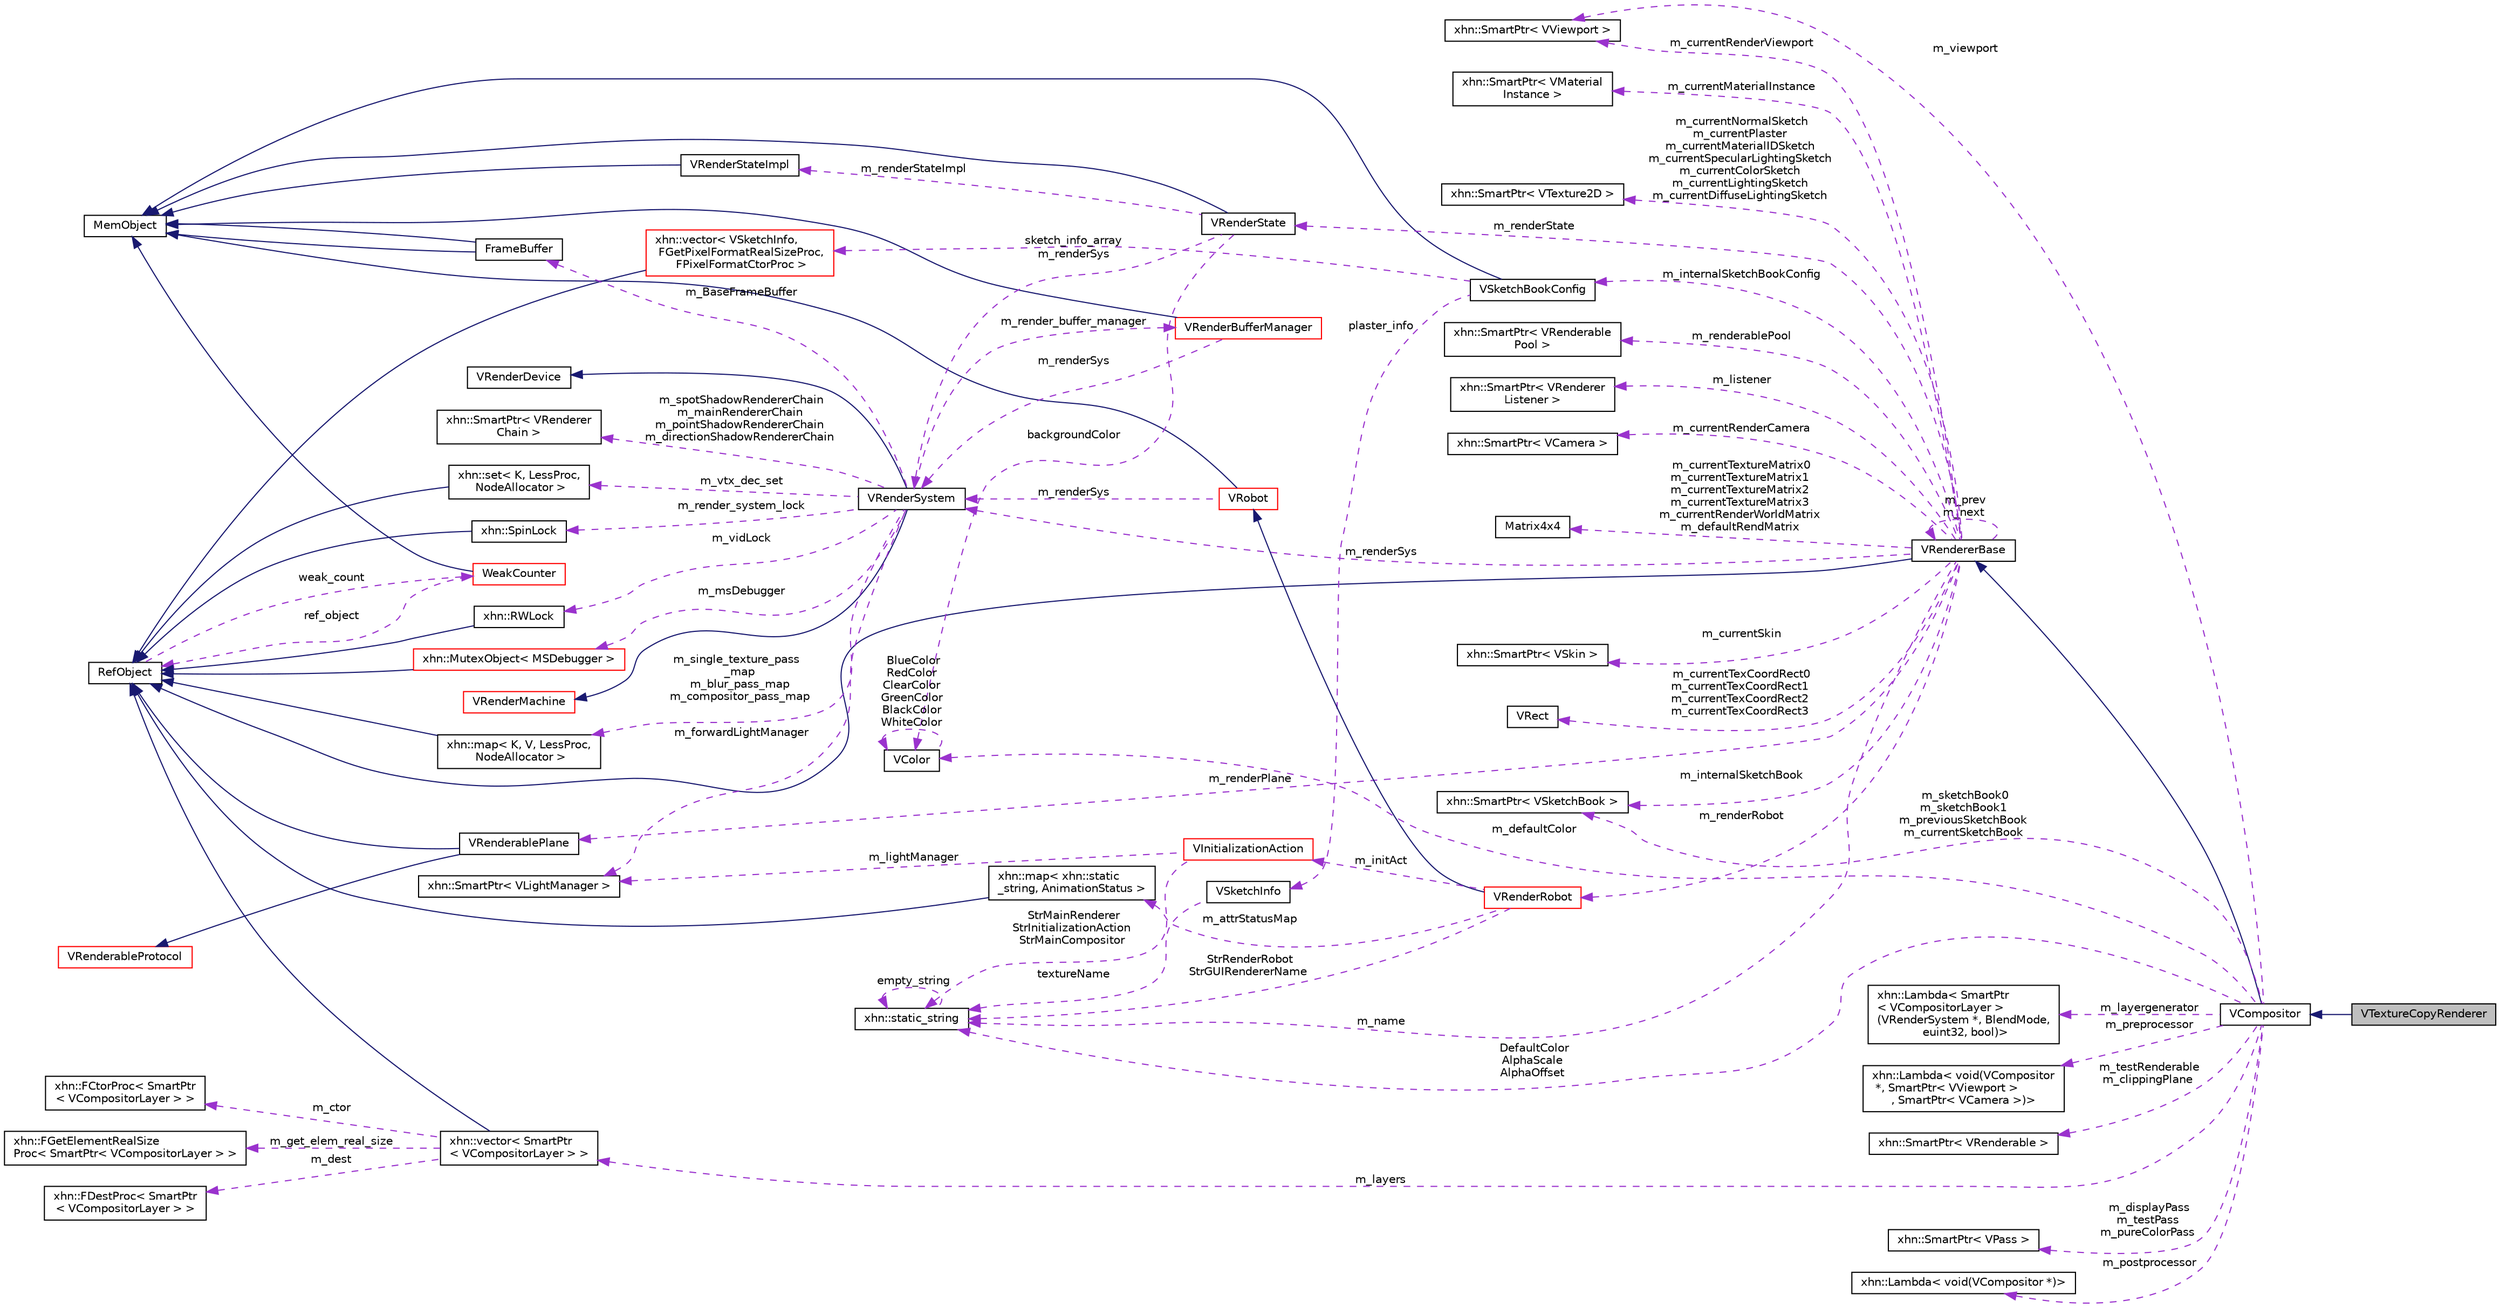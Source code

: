 digraph "VTextureCopyRenderer"
{
  edge [fontname="Helvetica",fontsize="10",labelfontname="Helvetica",labelfontsize="10"];
  node [fontname="Helvetica",fontsize="10",shape=record];
  rankdir="LR";
  Node1 [label="VTextureCopyRenderer",height=0.2,width=0.4,color="black", fillcolor="grey75", style="filled", fontcolor="black"];
  Node2 -> Node1 [dir="back",color="midnightblue",fontsize="10",style="solid",fontname="Helvetica"];
  Node2 [label="VCompositor",height=0.2,width=0.4,color="black", fillcolor="white", style="filled",URL="$class_v_compositor.html",tooltip="VCompositor 合成器 "];
  Node3 -> Node2 [dir="back",color="midnightblue",fontsize="10",style="solid",fontname="Helvetica"];
  Node3 [label="VRendererBase",height=0.2,width=0.4,color="black", fillcolor="white", style="filled",URL="$class_v_renderer_base.html",tooltip="VRendererBase 渲染器基类 "];
  Node4 -> Node3 [dir="back",color="midnightblue",fontsize="10",style="solid",fontname="Helvetica"];
  Node4 [label="RefObject",height=0.2,width=0.4,color="black", fillcolor="white", style="filled",URL="$class_ref_object.html"];
  Node5 -> Node4 [dir="back",color="darkorchid3",fontsize="10",style="dashed",label=" weak_count" ,fontname="Helvetica"];
  Node5 [label="WeakCounter",height=0.2,width=0.4,color="red", fillcolor="white", style="filled",URL="$class_weak_counter.html",tooltip="WeakCounter. "];
  Node6 -> Node5 [dir="back",color="midnightblue",fontsize="10",style="solid",fontname="Helvetica"];
  Node6 [label="MemObject",height=0.2,width=0.4,color="black", fillcolor="white", style="filled",URL="$class_mem_object.html"];
  Node4 -> Node5 [dir="back",color="darkorchid3",fontsize="10",style="dashed",label=" ref_object" ,fontname="Helvetica"];
  Node7 -> Node3 [dir="back",color="darkorchid3",fontsize="10",style="dashed",label=" m_renderPlane" ,fontname="Helvetica"];
  Node7 [label="VRenderablePlane",height=0.2,width=0.4,color="black", fillcolor="white", style="filled",URL="$class_v_renderable_plane.html",tooltip="VRenderablePlane 片状的Renderable. "];
  Node4 -> Node7 [dir="back",color="midnightblue",fontsize="10",style="solid",fontname="Helvetica"];
  Node8 -> Node7 [dir="back",color="midnightblue",fontsize="10",style="solid",fontname="Helvetica"];
  Node8 [label="VRenderableProtocol",height=0.2,width=0.4,color="red", fillcolor="white", style="filled",URL="$class_v_renderable_protocol.html",tooltip="VRenderableProtocol Renderable 协议 "];
  Node9 -> Node3 [dir="back",color="darkorchid3",fontsize="10",style="dashed",label=" m_renderSys" ,fontname="Helvetica"];
  Node9 [label="VRenderSystem",height=0.2,width=0.4,color="black", fillcolor="white", style="filled",URL="$class_v_render_system.html",tooltip="VRenderSystem 渲染系统 "];
  Node10 -> Node9 [dir="back",color="midnightblue",fontsize="10",style="solid",fontname="Helvetica"];
  Node10 [label="VRenderMachine",height=0.2,width=0.4,color="red", fillcolor="white", style="filled",URL="$class_v_render_machine.html"];
  Node11 -> Node9 [dir="back",color="midnightblue",fontsize="10",style="solid",fontname="Helvetica"];
  Node11 [label="VRenderDevice",height=0.2,width=0.4,color="black", fillcolor="white", style="filled",URL="$class_v_render_device.html"];
  Node12 -> Node9 [dir="back",color="darkorchid3",fontsize="10",style="dashed",label=" m_vidLock" ,fontname="Helvetica"];
  Node12 [label="xhn::RWLock",height=0.2,width=0.4,color="black", fillcolor="white", style="filled",URL="$classxhn_1_1_r_w_lock.html",tooltip="RWLock. "];
  Node4 -> Node12 [dir="back",color="midnightblue",fontsize="10",style="solid",fontname="Helvetica"];
  Node13 -> Node9 [dir="back",color="darkorchid3",fontsize="10",style="dashed",label=" m_render_buffer_manager" ,fontname="Helvetica"];
  Node13 [label="VRenderBufferManager",height=0.2,width=0.4,color="red", fillcolor="white", style="filled",URL="$class_v_render_buffer_manager.html",tooltip="VRenderBufferManager 渲染缓冲管理器 "];
  Node6 -> Node13 [dir="back",color="midnightblue",fontsize="10",style="solid",fontname="Helvetica"];
  Node9 -> Node13 [dir="back",color="darkorchid3",fontsize="10",style="dashed",label=" m_renderSys" ,fontname="Helvetica"];
  Node14 -> Node9 [dir="back",color="darkorchid3",fontsize="10",style="dashed",label=" m_BaseFrameBuffer" ,fontname="Helvetica"];
  Node14 [label="FrameBuffer",height=0.2,width=0.4,color="black", fillcolor="white", style="filled",URL="$class_frame_buffer.html",tooltip="FrameBuffer 帧缓冲 "];
  Node6 -> Node14 [dir="back",color="midnightblue",fontsize="10",style="solid",fontname="Helvetica"];
  Node6 -> Node14 [dir="back",color="midnightblue",fontsize="10",style="solid",fontname="Helvetica"];
  Node15 -> Node9 [dir="back",color="darkorchid3",fontsize="10",style="dashed",label=" m_msDebugger" ,fontname="Helvetica"];
  Node15 [label="xhn::MutexObject\< MSDebugger \>",height=0.2,width=0.4,color="red", fillcolor="white", style="filled",URL="$classxhn_1_1_mutex_object.html"];
  Node4 -> Node15 [dir="back",color="midnightblue",fontsize="10",style="solid",fontname="Helvetica"];
  Node16 -> Node9 [dir="back",color="darkorchid3",fontsize="10",style="dashed",label=" m_single_texture_pass\l_map\nm_blur_pass_map\nm_compositor_pass_map" ,fontname="Helvetica"];
  Node16 [label="xhn::map\< K, V, LessProc,\l NodeAllocator \>",height=0.2,width=0.4,color="black", fillcolor="white", style="filled",URL="$classxhn_1_1map.html"];
  Node4 -> Node16 [dir="back",color="midnightblue",fontsize="10",style="solid",fontname="Helvetica"];
  Node17 -> Node9 [dir="back",color="darkorchid3",fontsize="10",style="dashed",label=" m_vtx_dec_set" ,fontname="Helvetica"];
  Node17 [label="xhn::set\< K, LessProc,\l NodeAllocator \>",height=0.2,width=0.4,color="black", fillcolor="white", style="filled",URL="$classxhn_1_1set.html"];
  Node4 -> Node17 [dir="back",color="midnightblue",fontsize="10",style="solid",fontname="Helvetica"];
  Node18 -> Node9 [dir="back",color="darkorchid3",fontsize="10",style="dashed",label=" m_render_system_lock" ,fontname="Helvetica"];
  Node18 [label="xhn::SpinLock",height=0.2,width=0.4,color="black", fillcolor="white", style="filled",URL="$classxhn_1_1_spin_lock.html",tooltip="SpinLock. "];
  Node4 -> Node18 [dir="back",color="midnightblue",fontsize="10",style="solid",fontname="Helvetica"];
  Node19 -> Node9 [dir="back",color="darkorchid3",fontsize="10",style="dashed",label=" m_spotShadowRendererChain\nm_mainRendererChain\nm_pointShadowRendererChain\nm_directionShadowRendererChain" ,fontname="Helvetica"];
  Node19 [label="xhn::SmartPtr\< VRenderer\lChain \>",height=0.2,width=0.4,color="black", fillcolor="white", style="filled",URL="$classxhn_1_1_smart_ptr.html"];
  Node20 -> Node9 [dir="back",color="darkorchid3",fontsize="10",style="dashed",label=" m_forwardLightManager" ,fontname="Helvetica"];
  Node20 [label="xhn::SmartPtr\< VLightManager \>",height=0.2,width=0.4,color="black", fillcolor="white", style="filled",URL="$classxhn_1_1_smart_ptr.html"];
  Node21 -> Node3 [dir="back",color="darkorchid3",fontsize="10",style="dashed",label=" m_currentSkin" ,fontname="Helvetica"];
  Node21 [label="xhn::SmartPtr\< VSkin \>",height=0.2,width=0.4,color="black", fillcolor="white", style="filled",URL="$classxhn_1_1_smart_ptr.html"];
  Node22 -> Node3 [dir="back",color="darkorchid3",fontsize="10",style="dashed",label=" m_currentTexCoordRect0\nm_currentTexCoordRect1\nm_currentTexCoordRect2\nm_currentTexCoordRect3" ,fontname="Helvetica"];
  Node22 [label="VRect",height=0.2,width=0.4,color="black", fillcolor="white", style="filled",URL="$class_v_rect.html"];
  Node3 -> Node3 [dir="back",color="darkorchid3",fontsize="10",style="dashed",label=" m_prev\nm_next" ,fontname="Helvetica"];
  Node23 -> Node3 [dir="back",color="darkorchid3",fontsize="10",style="dashed",label=" m_internalSketchBookConfig" ,fontname="Helvetica"];
  Node23 [label="VSketchBookConfig",height=0.2,width=0.4,color="black", fillcolor="white", style="filled",URL="$struct_v_sketch_book_config.html"];
  Node6 -> Node23 [dir="back",color="midnightblue",fontsize="10",style="solid",fontname="Helvetica"];
  Node24 -> Node23 [dir="back",color="darkorchid3",fontsize="10",style="dashed",label=" plaster_info" ,fontname="Helvetica"];
  Node24 [label="VSketchInfo",height=0.2,width=0.4,color="black", fillcolor="white", style="filled",URL="$struct_v_sketch_info.html",tooltip="VSketchInfo. "];
  Node25 -> Node24 [dir="back",color="darkorchid3",fontsize="10",style="dashed",label=" textureName" ,fontname="Helvetica"];
  Node25 [label="xhn::static_string",height=0.2,width=0.4,color="black", fillcolor="white", style="filled",URL="$classxhn_1_1static__string.html"];
  Node25 -> Node25 [dir="back",color="darkorchid3",fontsize="10",style="dashed",label=" empty_string" ,fontname="Helvetica"];
  Node26 -> Node23 [dir="back",color="darkorchid3",fontsize="10",style="dashed",label=" sketch_info_array" ,fontname="Helvetica"];
  Node26 [label="xhn::vector\< VSketchInfo,\l FGetPixelFormatRealSizeProc,\l FPixelFormatCtorProc \>",height=0.2,width=0.4,color="red", fillcolor="white", style="filled",URL="$classxhn_1_1vector.html"];
  Node4 -> Node26 [dir="back",color="midnightblue",fontsize="10",style="solid",fontname="Helvetica"];
  Node27 -> Node3 [dir="back",color="darkorchid3",fontsize="10",style="dashed",label=" m_currentRenderViewport" ,fontname="Helvetica"];
  Node27 [label="xhn::SmartPtr\< VViewport \>",height=0.2,width=0.4,color="black", fillcolor="white", style="filled",URL="$classxhn_1_1_smart_ptr.html"];
  Node28 -> Node3 [dir="back",color="darkorchid3",fontsize="10",style="dashed",label=" m_currentMaterialInstance" ,fontname="Helvetica"];
  Node28 [label="xhn::SmartPtr\< VMaterial\lInstance \>",height=0.2,width=0.4,color="black", fillcolor="white", style="filled",URL="$classxhn_1_1_smart_ptr.html"];
  Node29 -> Node3 [dir="back",color="darkorchid3",fontsize="10",style="dashed",label=" m_internalSketchBook" ,fontname="Helvetica"];
  Node29 [label="xhn::SmartPtr\< VSketchBook \>",height=0.2,width=0.4,color="black", fillcolor="white", style="filled",URL="$classxhn_1_1_smart_ptr.html"];
  Node30 -> Node3 [dir="back",color="darkorchid3",fontsize="10",style="dashed",label=" m_renderState" ,fontname="Helvetica"];
  Node30 [label="VRenderState",height=0.2,width=0.4,color="black", fillcolor="white", style="filled",URL="$class_v_render_state.html",tooltip="VRenderState 渲染状态 "];
  Node6 -> Node30 [dir="back",color="midnightblue",fontsize="10",style="solid",fontname="Helvetica"];
  Node9 -> Node30 [dir="back",color="darkorchid3",fontsize="10",style="dashed",label=" m_renderSys" ,fontname="Helvetica"];
  Node31 -> Node30 [dir="back",color="darkorchid3",fontsize="10",style="dashed",label=" m_renderStateImpl" ,fontname="Helvetica"];
  Node31 [label="VRenderStateImpl",height=0.2,width=0.4,color="black", fillcolor="white", style="filled",URL="$class_v_render_state_impl.html"];
  Node6 -> Node31 [dir="back",color="midnightblue",fontsize="10",style="solid",fontname="Helvetica"];
  Node32 -> Node30 [dir="back",color="darkorchid3",fontsize="10",style="dashed",label=" backgroundColor" ,fontname="Helvetica"];
  Node32 [label="VColor",height=0.2,width=0.4,color="black", fillcolor="white", style="filled",URL="$class_v_color.html"];
  Node32 -> Node32 [dir="back",color="darkorchid3",fontsize="10",style="dashed",label=" BlueColor\nRedColor\nClearColor\nGreenColor\nBlackColor\nWhiteColor" ,fontname="Helvetica"];
  Node33 -> Node3 [dir="back",color="darkorchid3",fontsize="10",style="dashed",label=" m_currentNormalSketch\nm_currentPlaster\nm_currentMaterialIDSketch\nm_currentSpecularLightingSketch\nm_currentColorSketch\nm_currentLightingSketch\nm_currentDiffuseLightingSketch" ,fontname="Helvetica"];
  Node33 [label="xhn::SmartPtr\< VTexture2D \>",height=0.2,width=0.4,color="black", fillcolor="white", style="filled",URL="$classxhn_1_1_smart_ptr.html"];
  Node34 -> Node3 [dir="back",color="darkorchid3",fontsize="10",style="dashed",label=" m_renderablePool" ,fontname="Helvetica"];
  Node34 [label="xhn::SmartPtr\< VRenderable\lPool \>",height=0.2,width=0.4,color="black", fillcolor="white", style="filled",URL="$classxhn_1_1_smart_ptr.html"];
  Node35 -> Node3 [dir="back",color="darkorchid3",fontsize="10",style="dashed",label=" m_renderRobot" ,fontname="Helvetica"];
  Node35 [label="VRenderRobot",height=0.2,width=0.4,color="red", fillcolor="white", style="filled",URL="$class_v_render_robot.html",tooltip="VRenderRobot 渲染机器人 "];
  Node36 -> Node35 [dir="back",color="midnightblue",fontsize="10",style="solid",fontname="Helvetica"];
  Node36 [label="VRobot",height=0.2,width=0.4,color="red", fillcolor="white", style="filled",URL="$class_v_robot.html",tooltip="VRobot 机器人 "];
  Node6 -> Node36 [dir="back",color="midnightblue",fontsize="10",style="solid",fontname="Helvetica"];
  Node9 -> Node36 [dir="back",color="darkorchid3",fontsize="10",style="dashed",label=" m_renderSys" ,fontname="Helvetica"];
  Node37 -> Node35 [dir="back",color="darkorchid3",fontsize="10",style="dashed",label=" m_initAct" ,fontname="Helvetica"];
  Node37 [label="VInitializationAction",height=0.2,width=0.4,color="red", fillcolor="white", style="filled",URL="$class_v_initialization_action.html",tooltip="VInitializationAction 渲染引擎初始化动作 "];
  Node25 -> Node37 [dir="back",color="darkorchid3",fontsize="10",style="dashed",label=" StrMainRenderer\nStrInitializationAction\nStrMainCompositor" ,fontname="Helvetica"];
  Node20 -> Node37 [dir="back",color="darkorchid3",fontsize="10",style="dashed",label=" m_lightManager" ,fontname="Helvetica"];
  Node38 -> Node35 [dir="back",color="darkorchid3",fontsize="10",style="dashed",label=" m_attrStatusMap" ,fontname="Helvetica"];
  Node38 [label="xhn::map\< xhn::static\l_string, AnimationStatus \>",height=0.2,width=0.4,color="black", fillcolor="white", style="filled",URL="$classxhn_1_1map.html"];
  Node4 -> Node38 [dir="back",color="midnightblue",fontsize="10",style="solid",fontname="Helvetica"];
  Node25 -> Node35 [dir="back",color="darkorchid3",fontsize="10",style="dashed",label=" StrRenderRobot\nStrGUIRendererName" ,fontname="Helvetica"];
  Node39 -> Node3 [dir="back",color="darkorchid3",fontsize="10",style="dashed",label=" m_listener" ,fontname="Helvetica"];
  Node39 [label="xhn::SmartPtr\< VRenderer\lListener \>",height=0.2,width=0.4,color="black", fillcolor="white", style="filled",URL="$classxhn_1_1_smart_ptr.html"];
  Node40 -> Node3 [dir="back",color="darkorchid3",fontsize="10",style="dashed",label=" m_currentRenderCamera" ,fontname="Helvetica"];
  Node40 [label="xhn::SmartPtr\< VCamera \>",height=0.2,width=0.4,color="black", fillcolor="white", style="filled",URL="$classxhn_1_1_smart_ptr.html"];
  Node41 -> Node3 [dir="back",color="darkorchid3",fontsize="10",style="dashed",label=" m_currentTextureMatrix0\nm_currentTextureMatrix1\nm_currentTextureMatrix2\nm_currentTextureMatrix3\nm_currentRenderWorldMatrix\nm_defaultRendMatrix" ,fontname="Helvetica"];
  Node41 [label="Matrix4x4",height=0.2,width=0.4,color="black", fillcolor="white", style="filled",URL="$struct_matrix4x4.html"];
  Node25 -> Node3 [dir="back",color="darkorchid3",fontsize="10",style="dashed",label=" m_name" ,fontname="Helvetica"];
  Node42 -> Node2 [dir="back",color="darkorchid3",fontsize="10",style="dashed",label=" m_layergenerator" ,fontname="Helvetica"];
  Node42 [label="xhn::Lambda\< SmartPtr\l\< VCompositorLayer \>\l(VRenderSystem *, BlendMode,\l euint32, bool)\>",height=0.2,width=0.4,color="black", fillcolor="white", style="filled",URL="$classxhn_1_1_lambda.html"];
  Node43 -> Node2 [dir="back",color="darkorchid3",fontsize="10",style="dashed",label=" m_preprocessor" ,fontname="Helvetica"];
  Node43 [label="xhn::Lambda\< void(VCompositor\l *, SmartPtr\< VViewport \>\l, SmartPtr\< VCamera \>)\>",height=0.2,width=0.4,color="black", fillcolor="white", style="filled",URL="$classxhn_1_1_lambda.html"];
  Node44 -> Node2 [dir="back",color="darkorchid3",fontsize="10",style="dashed",label=" m_testRenderable\nm_clippingPlane" ,fontname="Helvetica"];
  Node44 [label="xhn::SmartPtr\< VRenderable \>",height=0.2,width=0.4,color="black", fillcolor="white", style="filled",URL="$classxhn_1_1_smart_ptr.html"];
  Node27 -> Node2 [dir="back",color="darkorchid3",fontsize="10",style="dashed",label=" m_viewport" ,fontname="Helvetica"];
  Node29 -> Node2 [dir="back",color="darkorchid3",fontsize="10",style="dashed",label=" m_sketchBook0\nm_sketchBook1\nm_previousSketchBook\nm_currentSketchBook" ,fontname="Helvetica"];
  Node45 -> Node2 [dir="back",color="darkorchid3",fontsize="10",style="dashed",label=" m_layers" ,fontname="Helvetica"];
  Node45 [label="xhn::vector\< SmartPtr\l\< VCompositorLayer \> \>",height=0.2,width=0.4,color="black", fillcolor="white", style="filled",URL="$classxhn_1_1vector.html"];
  Node4 -> Node45 [dir="back",color="midnightblue",fontsize="10",style="solid",fontname="Helvetica"];
  Node46 -> Node45 [dir="back",color="darkorchid3",fontsize="10",style="dashed",label=" m_dest" ,fontname="Helvetica"];
  Node46 [label="xhn::FDestProc\< SmartPtr\l\< VCompositorLayer \> \>",height=0.2,width=0.4,color="black", fillcolor="white", style="filled",URL="$structxhn_1_1_f_dest_proc.html"];
  Node47 -> Node45 [dir="back",color="darkorchid3",fontsize="10",style="dashed",label=" m_ctor" ,fontname="Helvetica"];
  Node47 [label="xhn::FCtorProc\< SmartPtr\l\< VCompositorLayer \> \>",height=0.2,width=0.4,color="black", fillcolor="white", style="filled",URL="$structxhn_1_1_f_ctor_proc.html"];
  Node48 -> Node45 [dir="back",color="darkorchid3",fontsize="10",style="dashed",label=" m_get_elem_real_size" ,fontname="Helvetica"];
  Node48 [label="xhn::FGetElementRealSize\lProc\< SmartPtr\< VCompositorLayer \> \>",height=0.2,width=0.4,color="black", fillcolor="white", style="filled",URL="$structxhn_1_1_f_get_element_real_size_proc.html"];
  Node49 -> Node2 [dir="back",color="darkorchid3",fontsize="10",style="dashed",label=" m_displayPass\nm_testPass\nm_pureColorPass" ,fontname="Helvetica"];
  Node49 [label="xhn::SmartPtr\< VPass \>",height=0.2,width=0.4,color="black", fillcolor="white", style="filled",URL="$classxhn_1_1_smart_ptr.html"];
  Node25 -> Node2 [dir="back",color="darkorchid3",fontsize="10",style="dashed",label=" DefaultColor\nAlphaScale\nAlphaOffset" ,fontname="Helvetica"];
  Node32 -> Node2 [dir="back",color="darkorchid3",fontsize="10",style="dashed",label=" m_defaultColor" ,fontname="Helvetica"];
  Node50 -> Node2 [dir="back",color="darkorchid3",fontsize="10",style="dashed",label=" m_postprocessor" ,fontname="Helvetica"];
  Node50 [label="xhn::Lambda\< void(VCompositor *)\>",height=0.2,width=0.4,color="black", fillcolor="white", style="filled",URL="$classxhn_1_1_lambda.html"];
}
